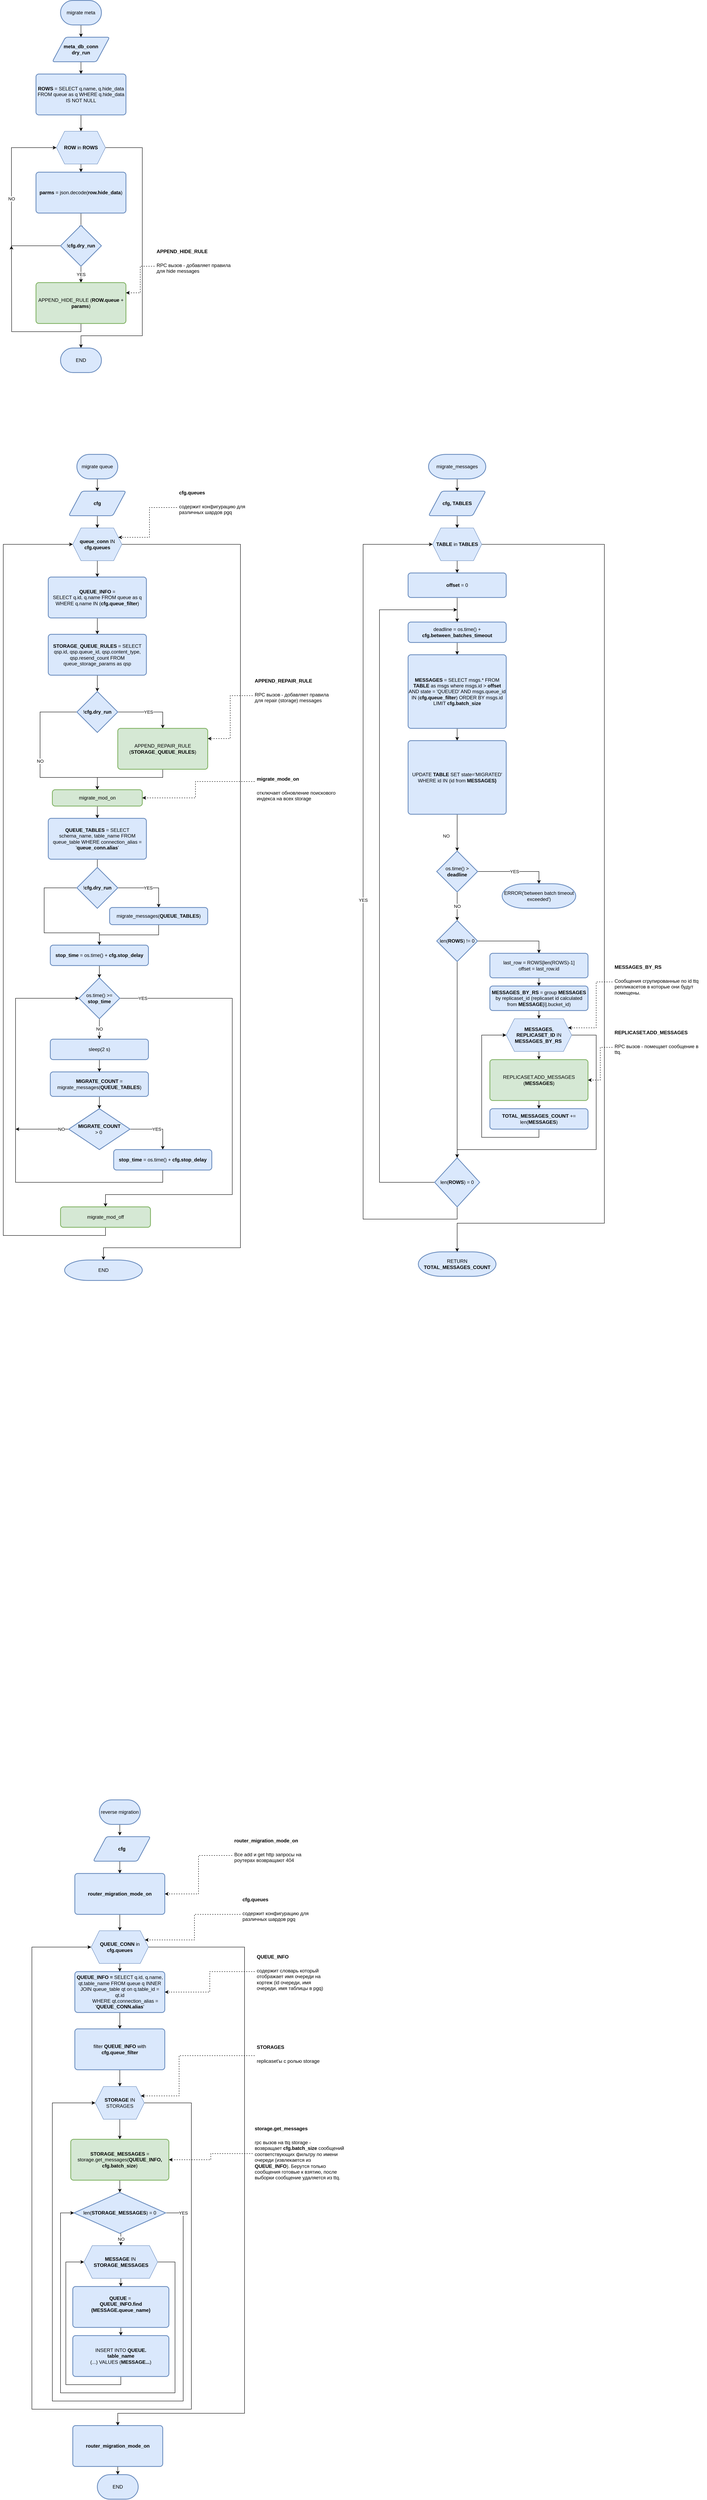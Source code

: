 <mxfile version="20.3.3" type="github">
  <diagram id="oc3zBq0LwjQA2mJLcE0H" name="Страница 1">
    <mxGraphModel dx="4063" dy="2054" grid="1" gridSize="10" guides="1" tooltips="1" connect="1" arrows="1" fold="1" page="1" pageScale="1" pageWidth="827" pageHeight="1169" math="0" shadow="0">
      <root>
        <mxCell id="0" />
        <mxCell id="1" parent="0" />
        <mxCell id="7rgctY2cvkCQfaToGf1Q-23" style="edgeStyle=orthogonalEdgeStyle;rounded=0;orthogonalLoop=1;jettySize=auto;html=1;exitX=0.5;exitY=1;exitDx=0;exitDy=0;exitPerimeter=0;entryX=0.5;entryY=0;entryDx=0;entryDy=0;" edge="1" parent="1" source="7rgctY2cvkCQfaToGf1Q-1" target="7rgctY2cvkCQfaToGf1Q-2">
          <mxGeometry relative="1" as="geometry" />
        </mxCell>
        <mxCell id="7rgctY2cvkCQfaToGf1Q-1" value="migrate meta" style="strokeWidth=2;html=1;shape=mxgraph.flowchart.terminator;whiteSpace=wrap;fillColor=#dae8fc;strokeColor=#6c8ebf;" vertex="1" parent="1">
          <mxGeometry x="260" y="80" width="100" height="60" as="geometry" />
        </mxCell>
        <mxCell id="7rgctY2cvkCQfaToGf1Q-22" style="edgeStyle=orthogonalEdgeStyle;rounded=0;orthogonalLoop=1;jettySize=auto;html=1;exitX=0.5;exitY=1;exitDx=0;exitDy=0;entryX=0.5;entryY=0;entryDx=0;entryDy=0;" edge="1" parent="1" source="7rgctY2cvkCQfaToGf1Q-2" target="7rgctY2cvkCQfaToGf1Q-3">
          <mxGeometry relative="1" as="geometry" />
        </mxCell>
        <mxCell id="7rgctY2cvkCQfaToGf1Q-2" value="&lt;b&gt;meta_db_conn&lt;br&gt;dry_run&lt;/b&gt;" style="shape=parallelogram;html=1;strokeWidth=2;perimeter=parallelogramPerimeter;whiteSpace=wrap;rounded=1;arcSize=12;size=0.23;fillColor=#dae8fc;strokeColor=#6c8ebf;" vertex="1" parent="1">
          <mxGeometry x="240" y="170" width="140" height="60" as="geometry" />
        </mxCell>
        <mxCell id="7rgctY2cvkCQfaToGf1Q-21" style="edgeStyle=orthogonalEdgeStyle;rounded=0;orthogonalLoop=1;jettySize=auto;html=1;exitX=0.5;exitY=1;exitDx=0;exitDy=0;entryX=0.5;entryY=0;entryDx=0;entryDy=0;" edge="1" parent="1" source="7rgctY2cvkCQfaToGf1Q-3" target="7rgctY2cvkCQfaToGf1Q-6">
          <mxGeometry relative="1" as="geometry" />
        </mxCell>
        <mxCell id="7rgctY2cvkCQfaToGf1Q-3" value="&lt;b&gt;ROWS&lt;/b&gt; = SELECT q.name, q.hide_data FROM queue as q WHERE q.hide_data IS NOT NULL" style="rounded=1;whiteSpace=wrap;html=1;absoluteArcSize=1;arcSize=14;strokeWidth=2;fillColor=#dae8fc;strokeColor=#6c8ebf;" vertex="1" parent="1">
          <mxGeometry x="200" y="260" width="220" height="100" as="geometry" />
        </mxCell>
        <mxCell id="7rgctY2cvkCQfaToGf1Q-8" style="edgeStyle=orthogonalEdgeStyle;rounded=0;orthogonalLoop=1;jettySize=auto;html=1;exitX=0.5;exitY=1;exitDx=0;exitDy=0;entryX=0.5;entryY=0;entryDx=0;entryDy=0;" edge="1" parent="1" source="7rgctY2cvkCQfaToGf1Q-6" target="7rgctY2cvkCQfaToGf1Q-7">
          <mxGeometry relative="1" as="geometry" />
        </mxCell>
        <mxCell id="7rgctY2cvkCQfaToGf1Q-20" style="edgeStyle=orthogonalEdgeStyle;rounded=0;orthogonalLoop=1;jettySize=auto;html=1;exitX=1;exitY=0.5;exitDx=0;exitDy=0;" edge="1" parent="1" source="7rgctY2cvkCQfaToGf1Q-6" target="7rgctY2cvkCQfaToGf1Q-19">
          <mxGeometry relative="1" as="geometry">
            <Array as="points">
              <mxPoint x="460" y="440" />
              <mxPoint x="460" y="900" />
              <mxPoint x="310" y="900" />
            </Array>
          </mxGeometry>
        </mxCell>
        <mxCell id="7rgctY2cvkCQfaToGf1Q-6" value="&lt;b&gt;ROW&lt;/b&gt; in &lt;b&gt;ROWS&lt;/b&gt;" style="shape=hexagon;perimeter=hexagonPerimeter2;whiteSpace=wrap;html=1;fixedSize=1;fillColor=#dae8fc;strokeColor=#6c8ebf;" vertex="1" parent="1">
          <mxGeometry x="250" y="400" width="120" height="80" as="geometry" />
        </mxCell>
        <mxCell id="7rgctY2cvkCQfaToGf1Q-11" style="edgeStyle=orthogonalEdgeStyle;rounded=0;orthogonalLoop=1;jettySize=auto;html=1;exitX=0.5;exitY=1;exitDx=0;exitDy=0;entryX=0.5;entryY=0;entryDx=0;entryDy=0;" edge="1" parent="1" source="7rgctY2cvkCQfaToGf1Q-7">
          <mxGeometry relative="1" as="geometry">
            <mxPoint x="310" y="640" as="targetPoint" />
          </mxGeometry>
        </mxCell>
        <mxCell id="7rgctY2cvkCQfaToGf1Q-7" value="&lt;b&gt;parms&lt;/b&gt; = json.decode(&lt;b&gt;row.hide_data&lt;/b&gt;)" style="rounded=1;whiteSpace=wrap;html=1;absoluteArcSize=1;arcSize=14;strokeWidth=2;fillColor=#dae8fc;strokeColor=#6c8ebf;" vertex="1" parent="1">
          <mxGeometry x="200" y="500" width="220" height="100" as="geometry" />
        </mxCell>
        <mxCell id="7rgctY2cvkCQfaToGf1Q-14" value="NO" style="edgeStyle=orthogonalEdgeStyle;rounded=0;orthogonalLoop=1;jettySize=auto;html=1;exitX=0;exitY=0.5;exitDx=0;exitDy=0;exitPerimeter=0;entryX=0;entryY=0.5;entryDx=0;entryDy=0;" edge="1" parent="1" source="7rgctY2cvkCQfaToGf1Q-13" target="7rgctY2cvkCQfaToGf1Q-6">
          <mxGeometry relative="1" as="geometry">
            <Array as="points">
              <mxPoint x="140" y="680" />
              <mxPoint x="140" y="440" />
            </Array>
          </mxGeometry>
        </mxCell>
        <mxCell id="7rgctY2cvkCQfaToGf1Q-17" value="YES" style="edgeStyle=orthogonalEdgeStyle;rounded=0;orthogonalLoop=1;jettySize=auto;html=1;exitX=0.5;exitY=1;exitDx=0;exitDy=0;exitPerimeter=0;entryX=0.5;entryY=0;entryDx=0;entryDy=0;" edge="1" parent="1" source="7rgctY2cvkCQfaToGf1Q-13" target="7rgctY2cvkCQfaToGf1Q-15">
          <mxGeometry relative="1" as="geometry" />
        </mxCell>
        <mxCell id="7rgctY2cvkCQfaToGf1Q-13" value="!&lt;b&gt;cfg.dry_run&lt;/b&gt;" style="strokeWidth=2;html=1;shape=mxgraph.flowchart.decision;whiteSpace=wrap;fillColor=#dae8fc;strokeColor=#6c8ebf;" vertex="1" parent="1">
          <mxGeometry x="260" y="630" width="100" height="100" as="geometry" />
        </mxCell>
        <mxCell id="7rgctY2cvkCQfaToGf1Q-18" style="edgeStyle=orthogonalEdgeStyle;rounded=0;orthogonalLoop=1;jettySize=auto;html=1;exitX=0.5;exitY=1;exitDx=0;exitDy=0;" edge="1" parent="1" source="7rgctY2cvkCQfaToGf1Q-15">
          <mxGeometry relative="1" as="geometry">
            <mxPoint x="140" y="680" as="targetPoint" />
          </mxGeometry>
        </mxCell>
        <mxCell id="7rgctY2cvkCQfaToGf1Q-15" value="APPEND_HIDE_RULE (&lt;b&gt;ROW.queue&lt;/b&gt; + &lt;b&gt;params&lt;/b&gt;)" style="rounded=1;whiteSpace=wrap;html=1;absoluteArcSize=1;arcSize=14;strokeWidth=2;fillColor=#d5e8d4;strokeColor=#82b366;" vertex="1" parent="1">
          <mxGeometry x="200" y="770" width="220" height="100" as="geometry" />
        </mxCell>
        <mxCell id="7rgctY2cvkCQfaToGf1Q-19" value="END" style="strokeWidth=2;html=1;shape=mxgraph.flowchart.terminator;whiteSpace=wrap;fillColor=#dae8fc;strokeColor=#6c8ebf;" vertex="1" parent="1">
          <mxGeometry x="260" y="930" width="100" height="60" as="geometry" />
        </mxCell>
        <mxCell id="7rgctY2cvkCQfaToGf1Q-24" style="edgeStyle=orthogonalEdgeStyle;rounded=0;orthogonalLoop=1;jettySize=auto;html=1;exitX=0.5;exitY=1;exitDx=0;exitDy=0;exitPerimeter=0;entryX=0.5;entryY=0;entryDx=0;entryDy=0;" edge="1" parent="1" source="7rgctY2cvkCQfaToGf1Q-25" target="7rgctY2cvkCQfaToGf1Q-27">
          <mxGeometry relative="1" as="geometry" />
        </mxCell>
        <mxCell id="7rgctY2cvkCQfaToGf1Q-25" value="migrate queue" style="strokeWidth=2;html=1;shape=mxgraph.flowchart.terminator;whiteSpace=wrap;fillColor=#dae8fc;strokeColor=#6c8ebf;" vertex="1" parent="1">
          <mxGeometry x="300" y="1190" width="100" height="60" as="geometry" />
        </mxCell>
        <mxCell id="7rgctY2cvkCQfaToGf1Q-26" style="edgeStyle=orthogonalEdgeStyle;rounded=0;orthogonalLoop=1;jettySize=auto;html=1;exitX=0.5;exitY=1;exitDx=0;exitDy=0;entryX=0.5;entryY=0;entryDx=0;entryDy=0;" edge="1" parent="1" source="7rgctY2cvkCQfaToGf1Q-27">
          <mxGeometry relative="1" as="geometry">
            <mxPoint x="350" y="1370" as="targetPoint" />
          </mxGeometry>
        </mxCell>
        <mxCell id="7rgctY2cvkCQfaToGf1Q-27" value="&lt;b&gt;cfg&lt;/b&gt;" style="shape=parallelogram;html=1;strokeWidth=2;perimeter=parallelogramPerimeter;whiteSpace=wrap;rounded=1;arcSize=12;size=0.23;fillColor=#dae8fc;strokeColor=#6c8ebf;" vertex="1" parent="1">
          <mxGeometry x="280" y="1280" width="140" height="60" as="geometry" />
        </mxCell>
        <mxCell id="7rgctY2cvkCQfaToGf1Q-52" style="edgeStyle=orthogonalEdgeStyle;rounded=0;orthogonalLoop=1;jettySize=auto;html=1;exitX=0.5;exitY=1;exitDx=0;exitDy=0;entryX=0.5;entryY=0;entryDx=0;entryDy=0;" edge="1" parent="1" source="7rgctY2cvkCQfaToGf1Q-41" target="7rgctY2cvkCQfaToGf1Q-43">
          <mxGeometry relative="1" as="geometry" />
        </mxCell>
        <mxCell id="7rgctY2cvkCQfaToGf1Q-136" style="edgeStyle=orthogonalEdgeStyle;rounded=0;orthogonalLoop=1;jettySize=auto;html=1;exitX=1;exitY=0.5;exitDx=0;exitDy=0;entryX=0.5;entryY=0;entryDx=0;entryDy=0;entryPerimeter=0;" edge="1" parent="1" source="7rgctY2cvkCQfaToGf1Q-41" target="7rgctY2cvkCQfaToGf1Q-134">
          <mxGeometry relative="1" as="geometry">
            <Array as="points">
              <mxPoint x="700" y="1410" />
              <mxPoint x="700" y="3130" />
              <mxPoint x="365" y="3130" />
            </Array>
          </mxGeometry>
        </mxCell>
        <mxCell id="7rgctY2cvkCQfaToGf1Q-41" value="&lt;b&gt;queue_conn&lt;/b&gt; IN &lt;b&gt;cfg.queues&lt;/b&gt;" style="shape=hexagon;perimeter=hexagonPerimeter2;whiteSpace=wrap;html=1;fixedSize=1;fillColor=#dae8fc;strokeColor=#6c8ebf;" vertex="1" parent="1">
          <mxGeometry x="290" y="1370" width="120" height="80" as="geometry" />
        </mxCell>
        <mxCell id="7rgctY2cvkCQfaToGf1Q-51" style="edgeStyle=orthogonalEdgeStyle;rounded=0;orthogonalLoop=1;jettySize=auto;html=1;exitX=0.5;exitY=1;exitDx=0;exitDy=0;entryX=0.5;entryY=0;entryDx=0;entryDy=0;" edge="1" parent="1" source="7rgctY2cvkCQfaToGf1Q-43" target="7rgctY2cvkCQfaToGf1Q-44">
          <mxGeometry relative="1" as="geometry" />
        </mxCell>
        <mxCell id="7rgctY2cvkCQfaToGf1Q-43" value="&lt;b&gt;QUEUE_INFO&lt;/b&gt; =&lt;br&gt;SELECT q.id, q.name FROM queue as q WHERE q.name IN (&lt;b&gt;cfg.queue_filter&lt;/b&gt;)" style="rounded=1;whiteSpace=wrap;html=1;absoluteArcSize=1;arcSize=14;strokeWidth=2;fillColor=#dae8fc;strokeColor=#6c8ebf;" vertex="1" parent="1">
          <mxGeometry x="230" y="1490" width="240" height="100" as="geometry" />
        </mxCell>
        <mxCell id="7rgctY2cvkCQfaToGf1Q-50" style="edgeStyle=orthogonalEdgeStyle;rounded=0;orthogonalLoop=1;jettySize=auto;html=1;exitX=0.5;exitY=1;exitDx=0;exitDy=0;entryX=0.5;entryY=0;entryDx=0;entryDy=0;entryPerimeter=0;" edge="1" parent="1" source="7rgctY2cvkCQfaToGf1Q-44" target="7rgctY2cvkCQfaToGf1Q-45">
          <mxGeometry relative="1" as="geometry" />
        </mxCell>
        <mxCell id="7rgctY2cvkCQfaToGf1Q-44" value="&lt;b&gt;STORAGE_QUEUE_RULES&lt;/b&gt; = SELECT qsp.id, qsp.queue_id, qsp.content_type, qsp.resend_count FROM queue_storage_params as qsp" style="rounded=1;whiteSpace=wrap;html=1;absoluteArcSize=1;arcSize=14;strokeWidth=2;fillColor=#dae8fc;strokeColor=#6c8ebf;" vertex="1" parent="1">
          <mxGeometry x="230" y="1630" width="240" height="100" as="geometry" />
        </mxCell>
        <mxCell id="7rgctY2cvkCQfaToGf1Q-49" value="YES" style="edgeStyle=orthogonalEdgeStyle;rounded=0;orthogonalLoop=1;jettySize=auto;html=1;exitX=1;exitY=0.5;exitDx=0;exitDy=0;exitPerimeter=0;" edge="1" parent="1" source="7rgctY2cvkCQfaToGf1Q-45" target="7rgctY2cvkCQfaToGf1Q-48">
          <mxGeometry relative="1" as="geometry" />
        </mxCell>
        <mxCell id="7rgctY2cvkCQfaToGf1Q-59" value="NO" style="edgeStyle=orthogonalEdgeStyle;rounded=0;orthogonalLoop=1;jettySize=auto;html=1;exitX=0;exitY=0.5;exitDx=0;exitDy=0;exitPerimeter=0;entryX=0.5;entryY=0;entryDx=0;entryDy=0;" edge="1" parent="1" source="7rgctY2cvkCQfaToGf1Q-45" target="7rgctY2cvkCQfaToGf1Q-53">
          <mxGeometry relative="1" as="geometry">
            <mxPoint x="350" y="2000" as="targetPoint" />
            <Array as="points">
              <mxPoint x="210" y="1820" />
              <mxPoint x="210" y="1980" />
              <mxPoint x="350" y="1980" />
            </Array>
          </mxGeometry>
        </mxCell>
        <mxCell id="7rgctY2cvkCQfaToGf1Q-45" value="!&lt;b&gt;cfg.dry_run&lt;/b&gt;" style="strokeWidth=2;html=1;shape=mxgraph.flowchart.decision;whiteSpace=wrap;fillColor=#dae8fc;strokeColor=#6c8ebf;" vertex="1" parent="1">
          <mxGeometry x="300" y="1770" width="100" height="100" as="geometry" />
        </mxCell>
        <mxCell id="7rgctY2cvkCQfaToGf1Q-58" style="edgeStyle=orthogonalEdgeStyle;rounded=0;orthogonalLoop=1;jettySize=auto;html=1;exitX=0.5;exitY=1;exitDx=0;exitDy=0;entryX=0.5;entryY=0;entryDx=0;entryDy=0;" edge="1" parent="1" source="7rgctY2cvkCQfaToGf1Q-48" target="7rgctY2cvkCQfaToGf1Q-53">
          <mxGeometry relative="1" as="geometry">
            <Array as="points">
              <mxPoint x="510" y="1980" />
              <mxPoint x="350" y="1980" />
            </Array>
          </mxGeometry>
        </mxCell>
        <mxCell id="7rgctY2cvkCQfaToGf1Q-48" value="APPEND_REPAIR_RULE (&lt;b&gt;STORAGE_QUEUE_RULES&lt;/b&gt;)" style="rounded=1;whiteSpace=wrap;html=1;absoluteArcSize=1;arcSize=14;strokeWidth=2;fillColor=#d5e8d4;strokeColor=#82b366;" vertex="1" parent="1">
          <mxGeometry x="400" y="1860" width="220" height="100" as="geometry" />
        </mxCell>
        <mxCell id="7rgctY2cvkCQfaToGf1Q-57" style="edgeStyle=orthogonalEdgeStyle;rounded=0;orthogonalLoop=1;jettySize=auto;html=1;exitX=0.5;exitY=1;exitDx=0;exitDy=0;" edge="1" parent="1" source="7rgctY2cvkCQfaToGf1Q-53" target="7rgctY2cvkCQfaToGf1Q-56">
          <mxGeometry relative="1" as="geometry" />
        </mxCell>
        <mxCell id="7rgctY2cvkCQfaToGf1Q-53" value="migrate_mod_on" style="rounded=1;whiteSpace=wrap;html=1;absoluteArcSize=1;arcSize=14;strokeWidth=2;fillColor=#d5e8d4;strokeColor=#82b366;" vertex="1" parent="1">
          <mxGeometry x="240" y="2010" width="220" height="40" as="geometry" />
        </mxCell>
        <mxCell id="7rgctY2cvkCQfaToGf1Q-205" style="edgeStyle=orthogonalEdgeStyle;rounded=0;orthogonalLoop=1;jettySize=auto;html=1;exitX=0;exitY=0.25;exitDx=0;exitDy=0;entryX=1;entryY=0.5;entryDx=0;entryDy=0;dashed=1;" edge="1" parent="1" source="7rgctY2cvkCQfaToGf1Q-54" target="7rgctY2cvkCQfaToGf1Q-53">
          <mxGeometry relative="1" as="geometry">
            <Array as="points">
              <mxPoint x="720" y="1990" />
              <mxPoint x="590" y="1990" />
              <mxPoint x="590" y="2030" />
            </Array>
          </mxGeometry>
        </mxCell>
        <mxCell id="7rgctY2cvkCQfaToGf1Q-54" value="&lt;h1&gt;&lt;font style=&quot;font-size: 12px;&quot;&gt;migrate_mode_on&lt;/font&gt;&lt;/h1&gt;&lt;p&gt;отключает обновление поискового индекса на всех storage&lt;/p&gt;" style="text;html=1;strokeColor=none;fillColor=none;spacing=5;spacingTop=-20;whiteSpace=wrap;overflow=hidden;rounded=0;" vertex="1" parent="1">
          <mxGeometry x="735" y="1960" width="220" height="120" as="geometry" />
        </mxCell>
        <mxCell id="7rgctY2cvkCQfaToGf1Q-64" style="edgeStyle=orthogonalEdgeStyle;rounded=0;orthogonalLoop=1;jettySize=auto;html=1;exitX=0.5;exitY=1;exitDx=0;exitDy=0;entryX=0.5;entryY=0;entryDx=0;entryDy=0;" edge="1" parent="1" source="7rgctY2cvkCQfaToGf1Q-56">
          <mxGeometry relative="1" as="geometry">
            <mxPoint x="350" y="2250" as="targetPoint" />
          </mxGeometry>
        </mxCell>
        <mxCell id="7rgctY2cvkCQfaToGf1Q-56" value="&lt;b&gt;QUEUE_TABLES&lt;/b&gt; =&amp;nbsp;SELECT schema_name, table_name FROM queue_table WHERE connection_alias = &#39;&lt;b&gt;queue_conn.alias&lt;/b&gt;&#39;" style="rounded=1;whiteSpace=wrap;html=1;absoluteArcSize=1;arcSize=14;strokeWidth=2;fillColor=#dae8fc;strokeColor=#6c8ebf;" vertex="1" parent="1">
          <mxGeometry x="230" y="2080" width="240" height="100" as="geometry" />
        </mxCell>
        <mxCell id="7rgctY2cvkCQfaToGf1Q-68" style="edgeStyle=orthogonalEdgeStyle;rounded=0;orthogonalLoop=1;jettySize=auto;html=1;exitX=0.5;exitY=1;exitDx=0;exitDy=0;exitPerimeter=0;" edge="1" parent="1" source="7rgctY2cvkCQfaToGf1Q-65">
          <mxGeometry relative="1" as="geometry">
            <mxPoint x="1230" y="1280" as="targetPoint" />
          </mxGeometry>
        </mxCell>
        <mxCell id="7rgctY2cvkCQfaToGf1Q-65" value="migrate_messages" style="strokeWidth=2;html=1;shape=mxgraph.flowchart.terminator;whiteSpace=wrap;fillColor=#dae8fc;strokeColor=#6c8ebf;" vertex="1" parent="1">
          <mxGeometry x="1160" y="1190" width="140" height="60" as="geometry" />
        </mxCell>
        <mxCell id="7rgctY2cvkCQfaToGf1Q-99" style="edgeStyle=orthogonalEdgeStyle;rounded=0;orthogonalLoop=1;jettySize=auto;html=1;exitX=0.5;exitY=1;exitDx=0;exitDy=0;entryX=0.5;entryY=0;entryDx=0;entryDy=0;" edge="1" parent="1" source="7rgctY2cvkCQfaToGf1Q-67" target="7rgctY2cvkCQfaToGf1Q-71">
          <mxGeometry relative="1" as="geometry" />
        </mxCell>
        <mxCell id="7rgctY2cvkCQfaToGf1Q-102" style="edgeStyle=orthogonalEdgeStyle;rounded=0;orthogonalLoop=1;jettySize=auto;html=1;exitX=1;exitY=0.5;exitDx=0;exitDy=0;entryX=0.5;entryY=0;entryDx=0;entryDy=0;entryPerimeter=0;" edge="1" parent="1" source="7rgctY2cvkCQfaToGf1Q-67" target="7rgctY2cvkCQfaToGf1Q-101">
          <mxGeometry relative="1" as="geometry">
            <Array as="points">
              <mxPoint x="1590" y="1410" />
              <mxPoint x="1590" y="3070" />
              <mxPoint x="1230" y="3070" />
              <mxPoint x="1230" y="3120" />
            </Array>
          </mxGeometry>
        </mxCell>
        <mxCell id="7rgctY2cvkCQfaToGf1Q-67" value="&lt;b&gt;TABLE&lt;/b&gt; in &lt;b&gt;TABLES&lt;/b&gt;" style="shape=hexagon;perimeter=hexagonPerimeter2;whiteSpace=wrap;html=1;fixedSize=1;fillColor=#dae8fc;strokeColor=#6c8ebf;" vertex="1" parent="1">
          <mxGeometry x="1170" y="1370" width="120" height="80" as="geometry" />
        </mxCell>
        <mxCell id="7rgctY2cvkCQfaToGf1Q-96" style="edgeStyle=orthogonalEdgeStyle;rounded=0;orthogonalLoop=1;jettySize=auto;html=1;exitX=0;exitY=0.5;exitDx=0;exitDy=0;exitPerimeter=0;" edge="1" parent="1" source="7rgctY2cvkCQfaToGf1Q-70">
          <mxGeometry relative="1" as="geometry">
            <mxPoint x="1230" y="1570" as="targetPoint" />
            <Array as="points">
              <mxPoint x="1040" y="2970" />
              <mxPoint x="1040" y="1570" />
            </Array>
          </mxGeometry>
        </mxCell>
        <mxCell id="7rgctY2cvkCQfaToGf1Q-98" value="NO" style="edgeLabel;html=1;align=center;verticalAlign=middle;resizable=0;points=[];" vertex="1" connectable="0" parent="7rgctY2cvkCQfaToGf1Q-96">
          <mxGeometry x="0.968" y="-1" relative="1" as="geometry">
            <mxPoint y="552" as="offset" />
          </mxGeometry>
        </mxCell>
        <mxCell id="7rgctY2cvkCQfaToGf1Q-100" value="YES" style="edgeStyle=orthogonalEdgeStyle;rounded=0;orthogonalLoop=1;jettySize=auto;html=1;exitX=0.5;exitY=1;exitDx=0;exitDy=0;exitPerimeter=0;entryX=0;entryY=0.5;entryDx=0;entryDy=0;" edge="1" parent="1" source="7rgctY2cvkCQfaToGf1Q-70" target="7rgctY2cvkCQfaToGf1Q-67">
          <mxGeometry relative="1" as="geometry">
            <mxPoint x="1010" y="1440" as="targetPoint" />
            <Array as="points">
              <mxPoint x="1230" y="3060" />
              <mxPoint x="1000" y="3060" />
              <mxPoint x="1000" y="1410" />
            </Array>
          </mxGeometry>
        </mxCell>
        <mxCell id="7rgctY2cvkCQfaToGf1Q-70" value="len(&lt;b&gt;ROWS&lt;/b&gt;) = 0" style="strokeWidth=2;html=1;shape=mxgraph.flowchart.decision;whiteSpace=wrap;fillColor=#dae8fc;strokeColor=#6c8ebf;" vertex="1" parent="1">
          <mxGeometry x="1175" y="2910" width="110" height="120" as="geometry" />
        </mxCell>
        <mxCell id="7rgctY2cvkCQfaToGf1Q-95" style="edgeStyle=orthogonalEdgeStyle;rounded=0;orthogonalLoop=1;jettySize=auto;html=1;exitX=0.5;exitY=1;exitDx=0;exitDy=0;entryX=0.5;entryY=0;entryDx=0;entryDy=0;" edge="1" parent="1" source="7rgctY2cvkCQfaToGf1Q-71" target="7rgctY2cvkCQfaToGf1Q-74">
          <mxGeometry relative="1" as="geometry" />
        </mxCell>
        <mxCell id="7rgctY2cvkCQfaToGf1Q-71" value="&lt;b&gt;offset&lt;/b&gt; = 0" style="rounded=1;whiteSpace=wrap;html=1;absoluteArcSize=1;arcSize=14;strokeWidth=2;fillColor=#dae8fc;strokeColor=#6c8ebf;" vertex="1" parent="1">
          <mxGeometry x="1110" y="1480" width="240" height="60" as="geometry" />
        </mxCell>
        <mxCell id="7rgctY2cvkCQfaToGf1Q-93" style="edgeStyle=orthogonalEdgeStyle;rounded=0;orthogonalLoop=1;jettySize=auto;html=1;exitX=0.5;exitY=1;exitDx=0;exitDy=0;entryX=0.5;entryY=0;entryDx=0;entryDy=0;" edge="1" parent="1" source="7rgctY2cvkCQfaToGf1Q-72" target="7rgctY2cvkCQfaToGf1Q-73">
          <mxGeometry relative="1" as="geometry" />
        </mxCell>
        <mxCell id="7rgctY2cvkCQfaToGf1Q-72" value="&lt;b&gt;MESSAGES&lt;/b&gt; = SELECT msgs.* FROM &lt;b&gt;TABLE&lt;/b&gt; as msgs where msgs.id &amp;gt; &lt;b&gt;offset&lt;/b&gt; AND state = &#39;QUEUED&#39; AND msgs.queue_id IN (&lt;b&gt;cfg.queue_filter&lt;/b&gt;) ORDER BY msgs.id LIMIT &lt;b&gt;cfg.batch_size&lt;/b&gt;" style="rounded=1;whiteSpace=wrap;html=1;absoluteArcSize=1;arcSize=14;strokeWidth=2;fillColor=#dae8fc;strokeColor=#6c8ebf;" vertex="1" parent="1">
          <mxGeometry x="1110" y="1680" width="240" height="180" as="geometry" />
        </mxCell>
        <mxCell id="7rgctY2cvkCQfaToGf1Q-92" style="edgeStyle=orthogonalEdgeStyle;rounded=0;orthogonalLoop=1;jettySize=auto;html=1;exitX=0.5;exitY=1;exitDx=0;exitDy=0;entryX=0.5;entryY=0;entryDx=0;entryDy=0;entryPerimeter=0;" edge="1" parent="1" source="7rgctY2cvkCQfaToGf1Q-73" target="7rgctY2cvkCQfaToGf1Q-75">
          <mxGeometry relative="1" as="geometry" />
        </mxCell>
        <mxCell id="7rgctY2cvkCQfaToGf1Q-73" value="UPDATE &lt;b&gt;TABLE&lt;/b&gt; SET state=&#39;MIGRATED&#39; WHERE id IN (id from&amp;nbsp;&lt;b&gt;MESSAGES)&lt;/b&gt;" style="rounded=1;whiteSpace=wrap;html=1;absoluteArcSize=1;arcSize=14;strokeWidth=2;fillColor=#dae8fc;strokeColor=#6c8ebf;" vertex="1" parent="1">
          <mxGeometry x="1110" y="1890" width="240" height="180" as="geometry" />
        </mxCell>
        <mxCell id="7rgctY2cvkCQfaToGf1Q-94" style="edgeStyle=orthogonalEdgeStyle;rounded=0;orthogonalLoop=1;jettySize=auto;html=1;exitX=0.5;exitY=1;exitDx=0;exitDy=0;entryX=0.5;entryY=0;entryDx=0;entryDy=0;" edge="1" parent="1" source="7rgctY2cvkCQfaToGf1Q-74" target="7rgctY2cvkCQfaToGf1Q-72">
          <mxGeometry relative="1" as="geometry" />
        </mxCell>
        <mxCell id="7rgctY2cvkCQfaToGf1Q-74" value="deadline = os.time() + &lt;b&gt;cfg.between_batches_timeout&lt;/b&gt;" style="rounded=1;whiteSpace=wrap;html=1;absoluteArcSize=1;arcSize=14;strokeWidth=2;fillColor=#dae8fc;strokeColor=#6c8ebf;" vertex="1" parent="1">
          <mxGeometry x="1110" y="1600" width="240" height="50" as="geometry" />
        </mxCell>
        <mxCell id="7rgctY2cvkCQfaToGf1Q-77" value="YES" style="edgeStyle=orthogonalEdgeStyle;rounded=0;orthogonalLoop=1;jettySize=auto;html=1;exitX=1;exitY=0.5;exitDx=0;exitDy=0;exitPerimeter=0;entryX=0.5;entryY=0;entryDx=0;entryDy=0;entryPerimeter=0;" edge="1" parent="1" source="7rgctY2cvkCQfaToGf1Q-75" target="7rgctY2cvkCQfaToGf1Q-76">
          <mxGeometry relative="1" as="geometry" />
        </mxCell>
        <mxCell id="7rgctY2cvkCQfaToGf1Q-78" value="NO" style="edgeStyle=orthogonalEdgeStyle;rounded=0;orthogonalLoop=1;jettySize=auto;html=1;exitX=0.5;exitY=1;exitDx=0;exitDy=0;exitPerimeter=0;entryX=0.5;entryY=0;entryDx=0;entryDy=0;entryPerimeter=0;" edge="1" parent="1" source="7rgctY2cvkCQfaToGf1Q-75" target="7rgctY2cvkCQfaToGf1Q-79">
          <mxGeometry relative="1" as="geometry">
            <mxPoint x="1230" y="2260" as="targetPoint" />
          </mxGeometry>
        </mxCell>
        <mxCell id="7rgctY2cvkCQfaToGf1Q-75" value="os.time() &amp;gt; &lt;b&gt;deadline&lt;/b&gt;" style="strokeWidth=2;html=1;shape=mxgraph.flowchart.decision;whiteSpace=wrap;fillColor=#dae8fc;strokeColor=#6c8ebf;" vertex="1" parent="1">
          <mxGeometry x="1180" y="2160" width="100" height="100" as="geometry" />
        </mxCell>
        <mxCell id="7rgctY2cvkCQfaToGf1Q-76" value="ERROR(&#39;between batch timeout exceeded&#39;)" style="strokeWidth=2;html=1;shape=mxgraph.flowchart.terminator;whiteSpace=wrap;fillColor=#dae8fc;strokeColor=#6c8ebf;" vertex="1" parent="1">
          <mxGeometry x="1340" y="2240" width="180" height="60" as="geometry" />
        </mxCell>
        <mxCell id="7rgctY2cvkCQfaToGf1Q-90" style="edgeStyle=orthogonalEdgeStyle;rounded=0;orthogonalLoop=1;jettySize=auto;html=1;exitX=1;exitY=0.5;exitDx=0;exitDy=0;exitPerimeter=0;" edge="1" parent="1" source="7rgctY2cvkCQfaToGf1Q-79" target="7rgctY2cvkCQfaToGf1Q-80">
          <mxGeometry relative="1" as="geometry">
            <Array as="points">
              <mxPoint x="1430" y="2380" />
            </Array>
          </mxGeometry>
        </mxCell>
        <mxCell id="7rgctY2cvkCQfaToGf1Q-91" style="edgeStyle=orthogonalEdgeStyle;rounded=0;orthogonalLoop=1;jettySize=auto;html=1;exitX=0.5;exitY=1;exitDx=0;exitDy=0;exitPerimeter=0;entryX=0.5;entryY=0;entryDx=0;entryDy=0;entryPerimeter=0;" edge="1" parent="1" source="7rgctY2cvkCQfaToGf1Q-79" target="7rgctY2cvkCQfaToGf1Q-70">
          <mxGeometry relative="1" as="geometry">
            <mxPoint x="1220" y="2900" as="targetPoint" />
            <Array as="points">
              <mxPoint x="1230" y="2910" />
              <mxPoint x="1230" y="2910" />
            </Array>
          </mxGeometry>
        </mxCell>
        <mxCell id="7rgctY2cvkCQfaToGf1Q-79" value="len(&lt;b&gt;ROWS&lt;/b&gt;) != 0" style="strokeWidth=2;html=1;shape=mxgraph.flowchart.decision;whiteSpace=wrap;fillColor=#dae8fc;strokeColor=#6c8ebf;" vertex="1" parent="1">
          <mxGeometry x="1180" y="2330" width="100" height="100" as="geometry" />
        </mxCell>
        <mxCell id="7rgctY2cvkCQfaToGf1Q-82" style="edgeStyle=orthogonalEdgeStyle;rounded=0;orthogonalLoop=1;jettySize=auto;html=1;exitX=0.5;exitY=1;exitDx=0;exitDy=0;entryX=0.5;entryY=0;entryDx=0;entryDy=0;" edge="1" parent="1" source="7rgctY2cvkCQfaToGf1Q-80" target="7rgctY2cvkCQfaToGf1Q-81">
          <mxGeometry relative="1" as="geometry" />
        </mxCell>
        <mxCell id="7rgctY2cvkCQfaToGf1Q-80" value="last_row = ROWS[len(ROWS)-1]&lt;br&gt;offset = last_row.id" style="rounded=1;whiteSpace=wrap;html=1;absoluteArcSize=1;arcSize=14;strokeWidth=2;fillColor=#dae8fc;strokeColor=#6c8ebf;" vertex="1" parent="1">
          <mxGeometry x="1310" y="2410" width="240" height="60" as="geometry" />
        </mxCell>
        <mxCell id="7rgctY2cvkCQfaToGf1Q-89" style="edgeStyle=orthogonalEdgeStyle;rounded=0;orthogonalLoop=1;jettySize=auto;html=1;exitX=0.5;exitY=1;exitDx=0;exitDy=0;entryX=0.5;entryY=0;entryDx=0;entryDy=0;" edge="1" parent="1" source="7rgctY2cvkCQfaToGf1Q-81" target="7rgctY2cvkCQfaToGf1Q-83">
          <mxGeometry relative="1" as="geometry" />
        </mxCell>
        <mxCell id="7rgctY2cvkCQfaToGf1Q-81" value="&lt;b&gt;MESSAGES_BY_RS &lt;/b&gt;= group &lt;b&gt;MESSAGES&lt;/b&gt; by replicaset_id (replicaset id calculated from &lt;b&gt;MESSAGE&lt;/b&gt;[i].bucket_id)" style="rounded=1;whiteSpace=wrap;html=1;absoluteArcSize=1;arcSize=14;strokeWidth=2;fillColor=#dae8fc;strokeColor=#6c8ebf;" vertex="1" parent="1">
          <mxGeometry x="1310" y="2490" width="240" height="60" as="geometry" />
        </mxCell>
        <mxCell id="7rgctY2cvkCQfaToGf1Q-85" style="edgeStyle=orthogonalEdgeStyle;rounded=0;orthogonalLoop=1;jettySize=auto;html=1;exitX=0.5;exitY=1;exitDx=0;exitDy=0;entryX=0.5;entryY=0;entryDx=0;entryDy=0;" edge="1" parent="1" source="7rgctY2cvkCQfaToGf1Q-83" target="7rgctY2cvkCQfaToGf1Q-84">
          <mxGeometry relative="1" as="geometry" />
        </mxCell>
        <mxCell id="7rgctY2cvkCQfaToGf1Q-88" style="edgeStyle=orthogonalEdgeStyle;rounded=0;orthogonalLoop=1;jettySize=auto;html=1;exitX=1;exitY=0.5;exitDx=0;exitDy=0;entryX=0.5;entryY=0;entryDx=0;entryDy=0;entryPerimeter=0;" edge="1" parent="1" source="7rgctY2cvkCQfaToGf1Q-83" target="7rgctY2cvkCQfaToGf1Q-70">
          <mxGeometry relative="1" as="geometry">
            <Array as="points">
              <mxPoint x="1570" y="2610" />
              <mxPoint x="1570" y="2890" />
              <mxPoint x="1230" y="2890" />
            </Array>
          </mxGeometry>
        </mxCell>
        <mxCell id="7rgctY2cvkCQfaToGf1Q-83" value="&lt;b&gt;MESSAGES&lt;/b&gt;, &lt;b&gt;REPLICASET_ID&lt;/b&gt; IN &lt;b&gt;MESSAGES_BY_RS&lt;/b&gt;&amp;nbsp;" style="shape=hexagon;perimeter=hexagonPerimeter2;whiteSpace=wrap;html=1;fixedSize=1;fillColor=#dae8fc;strokeColor=#6c8ebf;" vertex="1" parent="1">
          <mxGeometry x="1350" y="2570" width="160" height="80" as="geometry" />
        </mxCell>
        <mxCell id="7rgctY2cvkCQfaToGf1Q-117" style="edgeStyle=orthogonalEdgeStyle;rounded=0;orthogonalLoop=1;jettySize=auto;html=1;exitX=0.5;exitY=1;exitDx=0;exitDy=0;entryX=0.5;entryY=0;entryDx=0;entryDy=0;" edge="1" parent="1" source="7rgctY2cvkCQfaToGf1Q-84" target="7rgctY2cvkCQfaToGf1Q-116">
          <mxGeometry relative="1" as="geometry" />
        </mxCell>
        <mxCell id="7rgctY2cvkCQfaToGf1Q-84" value="REPLICASET.ADD_MESSAGES&lt;br&gt;(&lt;b&gt;MESSAGES&lt;/b&gt;)" style="rounded=1;whiteSpace=wrap;html=1;absoluteArcSize=1;arcSize=14;strokeWidth=2;fillColor=#d5e8d4;strokeColor=#82b366;" vertex="1" parent="1">
          <mxGeometry x="1310" y="2670" width="240" height="100" as="geometry" />
        </mxCell>
        <mxCell id="7rgctY2cvkCQfaToGf1Q-87" style="edgeStyle=orthogonalEdgeStyle;rounded=0;orthogonalLoop=1;jettySize=auto;html=1;exitX=0.5;exitY=1;exitDx=0;exitDy=0;" edge="1" parent="1" source="7rgctY2cvkCQfaToGf1Q-84" target="7rgctY2cvkCQfaToGf1Q-84">
          <mxGeometry relative="1" as="geometry">
            <mxPoint x="1290" y="2730" as="targetPoint" />
          </mxGeometry>
        </mxCell>
        <mxCell id="7rgctY2cvkCQfaToGf1Q-101" value="RETURN &lt;b&gt;TOTAL_MESSAGES_COUNT&lt;/b&gt;" style="strokeWidth=2;html=1;shape=mxgraph.flowchart.terminator;whiteSpace=wrap;fillColor=#dae8fc;strokeColor=#6c8ebf;" vertex="1" parent="1">
          <mxGeometry x="1135" y="3140" width="190" height="60" as="geometry" />
        </mxCell>
        <mxCell id="7rgctY2cvkCQfaToGf1Q-104" style="edgeStyle=orthogonalEdgeStyle;rounded=0;orthogonalLoop=1;jettySize=auto;html=1;exitX=0.5;exitY=1;exitDx=0;exitDy=0;entryX=0.5;entryY=0;entryDx=0;entryDy=0;" edge="1" parent="1" source="7rgctY2cvkCQfaToGf1Q-103" target="7rgctY2cvkCQfaToGf1Q-67">
          <mxGeometry relative="1" as="geometry" />
        </mxCell>
        <mxCell id="7rgctY2cvkCQfaToGf1Q-103" value="&lt;b&gt;cfg, TABLES&lt;/b&gt;" style="shape=parallelogram;html=1;strokeWidth=2;perimeter=parallelogramPerimeter;whiteSpace=wrap;rounded=1;arcSize=12;size=0.23;fillColor=#dae8fc;strokeColor=#6c8ebf;" vertex="1" parent="1">
          <mxGeometry x="1160" y="1280" width="140" height="60" as="geometry" />
        </mxCell>
        <mxCell id="7rgctY2cvkCQfaToGf1Q-107" value="YES" style="edgeStyle=orthogonalEdgeStyle;rounded=0;orthogonalLoop=1;jettySize=auto;html=1;exitX=1;exitY=0.5;exitDx=0;exitDy=0;exitPerimeter=0;entryX=0.5;entryY=0;entryDx=0;entryDy=0;" edge="1" parent="1" source="7rgctY2cvkCQfaToGf1Q-108" target="7rgctY2cvkCQfaToGf1Q-110">
          <mxGeometry relative="1" as="geometry">
            <mxPoint x="510" y="2320" as="targetPoint" />
          </mxGeometry>
        </mxCell>
        <mxCell id="7rgctY2cvkCQfaToGf1Q-200" style="edgeStyle=orthogonalEdgeStyle;rounded=0;orthogonalLoop=1;jettySize=auto;html=1;exitX=0;exitY=0.5;exitDx=0;exitDy=0;exitPerimeter=0;entryX=0.5;entryY=0;entryDx=0;entryDy=0;" edge="1" parent="1" source="7rgctY2cvkCQfaToGf1Q-108" target="7rgctY2cvkCQfaToGf1Q-112">
          <mxGeometry relative="1" as="geometry">
            <Array as="points">
              <mxPoint x="220" y="2250" />
              <mxPoint x="220" y="2360" />
              <mxPoint x="355" y="2360" />
            </Array>
          </mxGeometry>
        </mxCell>
        <mxCell id="7rgctY2cvkCQfaToGf1Q-108" value="!&lt;b&gt;cfg.dry_run&lt;/b&gt;" style="strokeWidth=2;html=1;shape=mxgraph.flowchart.decision;whiteSpace=wrap;fillColor=#dae8fc;strokeColor=#6c8ebf;" vertex="1" parent="1">
          <mxGeometry x="300" y="2200" width="100" height="100" as="geometry" />
        </mxCell>
        <mxCell id="7rgctY2cvkCQfaToGf1Q-198" value="" style="edgeStyle=orthogonalEdgeStyle;rounded=0;orthogonalLoop=1;jettySize=auto;html=1;" edge="1" parent="1" source="7rgctY2cvkCQfaToGf1Q-110" target="7rgctY2cvkCQfaToGf1Q-112">
          <mxGeometry relative="1" as="geometry" />
        </mxCell>
        <mxCell id="7rgctY2cvkCQfaToGf1Q-110" value="migrate_messages(&lt;b&gt;QUEUE_TABLES&lt;/b&gt;)" style="rounded=1;whiteSpace=wrap;html=1;absoluteArcSize=1;arcSize=14;strokeWidth=2;fillColor=#dae8fc;strokeColor=#6c8ebf;" vertex="1" parent="1">
          <mxGeometry x="380" y="2298" width="240" height="42" as="geometry" />
        </mxCell>
        <mxCell id="7rgctY2cvkCQfaToGf1Q-133" value="YES" style="edgeStyle=orthogonalEdgeStyle;rounded=0;orthogonalLoop=1;jettySize=auto;html=1;exitX=1;exitY=0.5;exitDx=0;exitDy=0;exitPerimeter=0;entryX=0.5;entryY=0;entryDx=0;entryDy=0;" edge="1" parent="1" source="7rgctY2cvkCQfaToGf1Q-114" target="7rgctY2cvkCQfaToGf1Q-132">
          <mxGeometry x="-0.899" relative="1" as="geometry">
            <Array as="points">
              <mxPoint x="680" y="2520" />
              <mxPoint x="680" y="3000" />
              <mxPoint x="370" y="3000" />
            </Array>
            <mxPoint as="offset" />
          </mxGeometry>
        </mxCell>
        <mxCell id="7rgctY2cvkCQfaToGf1Q-202" value="NO" style="edgeStyle=orthogonalEdgeStyle;rounded=0;orthogonalLoop=1;jettySize=auto;html=1;exitX=0.5;exitY=1;exitDx=0;exitDy=0;exitPerimeter=0;entryX=0.5;entryY=0;entryDx=0;entryDy=0;" edge="1" parent="1" source="7rgctY2cvkCQfaToGf1Q-114" target="7rgctY2cvkCQfaToGf1Q-128">
          <mxGeometry relative="1" as="geometry" />
        </mxCell>
        <mxCell id="7rgctY2cvkCQfaToGf1Q-114" value="os.time() &amp;gt;= &lt;b&gt;stop_time&lt;/b&gt;" style="strokeWidth=2;html=1;shape=mxgraph.flowchart.decision;whiteSpace=wrap;fillColor=#dae8fc;strokeColor=#6c8ebf;" vertex="1" parent="1">
          <mxGeometry x="305" y="2470" width="100" height="100" as="geometry" />
        </mxCell>
        <mxCell id="7rgctY2cvkCQfaToGf1Q-118" style="edgeStyle=orthogonalEdgeStyle;rounded=0;orthogonalLoop=1;jettySize=auto;html=1;exitX=0.5;exitY=1;exitDx=0;exitDy=0;" edge="1" parent="1" source="7rgctY2cvkCQfaToGf1Q-116">
          <mxGeometry relative="1" as="geometry">
            <mxPoint x="1350" y="2610" as="targetPoint" />
            <Array as="points">
              <mxPoint x="1430" y="2860" />
              <mxPoint x="1290" y="2860" />
              <mxPoint x="1290" y="2610" />
            </Array>
          </mxGeometry>
        </mxCell>
        <mxCell id="7rgctY2cvkCQfaToGf1Q-116" value="&lt;b&gt;TOTAL_MESSAGES_COUNT &lt;/b&gt;+= len(&lt;b&gt;MESSAGES&lt;/b&gt;)" style="rounded=1;whiteSpace=wrap;html=1;absoluteArcSize=1;arcSize=14;strokeWidth=2;fillColor=#dae8fc;strokeColor=#6c8ebf;" vertex="1" parent="1">
          <mxGeometry x="1310" y="2790" width="240" height="50" as="geometry" />
        </mxCell>
        <mxCell id="7rgctY2cvkCQfaToGf1Q-204" style="edgeStyle=orthogonalEdgeStyle;rounded=0;orthogonalLoop=1;jettySize=auto;html=1;exitX=0.5;exitY=1;exitDx=0;exitDy=0;entryX=0.5;entryY=0;entryDx=0;entryDy=0;entryPerimeter=0;" edge="1" parent="1" source="7rgctY2cvkCQfaToGf1Q-119" target="7rgctY2cvkCQfaToGf1Q-120">
          <mxGeometry relative="1" as="geometry" />
        </mxCell>
        <mxCell id="7rgctY2cvkCQfaToGf1Q-119" value="&lt;b&gt;MIGRATE_COUNT&lt;/b&gt; = migrate_messages(&lt;b&gt;QUEUE_TABLES&lt;/b&gt;)" style="rounded=1;whiteSpace=wrap;html=1;absoluteArcSize=1;arcSize=14;strokeWidth=2;fillColor=#dae8fc;strokeColor=#6c8ebf;" vertex="1" parent="1">
          <mxGeometry x="235" y="2700" width="240" height="60" as="geometry" />
        </mxCell>
        <mxCell id="7rgctY2cvkCQfaToGf1Q-122" value="YES" style="edgeStyle=orthogonalEdgeStyle;rounded=0;orthogonalLoop=1;jettySize=auto;html=1;exitX=1;exitY=0.5;exitDx=0;exitDy=0;exitPerimeter=0;entryX=0.5;entryY=0;entryDx=0;entryDy=0;" edge="1" parent="1" source="7rgctY2cvkCQfaToGf1Q-120" target="7rgctY2cvkCQfaToGf1Q-121">
          <mxGeometry relative="1" as="geometry" />
        </mxCell>
        <mxCell id="7rgctY2cvkCQfaToGf1Q-131" value="NO" style="edgeStyle=orthogonalEdgeStyle;rounded=0;orthogonalLoop=1;jettySize=auto;html=1;exitX=0;exitY=0.5;exitDx=0;exitDy=0;exitPerimeter=0;" edge="1" parent="1" source="7rgctY2cvkCQfaToGf1Q-120">
          <mxGeometry x="-0.715" relative="1" as="geometry">
            <mxPoint x="150" y="2840" as="targetPoint" />
            <mxPoint as="offset" />
          </mxGeometry>
        </mxCell>
        <mxCell id="7rgctY2cvkCQfaToGf1Q-120" value="&lt;b&gt;MIGRATE_COUNT&lt;/b&gt;&lt;br&gt;&amp;gt; 0&lt;b&gt;&amp;nbsp;&lt;/b&gt;" style="strokeWidth=2;html=1;shape=mxgraph.flowchart.decision;whiteSpace=wrap;fillColor=#dae8fc;strokeColor=#6c8ebf;" vertex="1" parent="1">
          <mxGeometry x="280" y="2790" width="150" height="100" as="geometry" />
        </mxCell>
        <mxCell id="7rgctY2cvkCQfaToGf1Q-126" style="edgeStyle=orthogonalEdgeStyle;rounded=0;orthogonalLoop=1;jettySize=auto;html=1;exitX=0.5;exitY=1;exitDx=0;exitDy=0;entryX=0;entryY=0.5;entryDx=0;entryDy=0;entryPerimeter=0;" edge="1" parent="1" source="7rgctY2cvkCQfaToGf1Q-121" target="7rgctY2cvkCQfaToGf1Q-114">
          <mxGeometry relative="1" as="geometry">
            <mxPoint x="370" y="2640" as="targetPoint" />
            <Array as="points">
              <mxPoint x="510" y="2970" />
              <mxPoint x="150" y="2970" />
              <mxPoint x="150" y="2520" />
            </Array>
          </mxGeometry>
        </mxCell>
        <mxCell id="7rgctY2cvkCQfaToGf1Q-121" value="&lt;b&gt;stop_time&lt;/b&gt; = os.time() + &lt;b&gt;cfg.stop_delay&lt;/b&gt;" style="rounded=1;whiteSpace=wrap;html=1;absoluteArcSize=1;arcSize=14;strokeWidth=2;fillColor=#dae8fc;strokeColor=#6c8ebf;" vertex="1" parent="1">
          <mxGeometry x="390" y="2890" width="240" height="50" as="geometry" />
        </mxCell>
        <mxCell id="7rgctY2cvkCQfaToGf1Q-203" style="edgeStyle=orthogonalEdgeStyle;rounded=0;orthogonalLoop=1;jettySize=auto;html=1;exitX=0.5;exitY=1;exitDx=0;exitDy=0;entryX=0.5;entryY=0;entryDx=0;entryDy=0;" edge="1" parent="1" source="7rgctY2cvkCQfaToGf1Q-128" target="7rgctY2cvkCQfaToGf1Q-119">
          <mxGeometry relative="1" as="geometry" />
        </mxCell>
        <mxCell id="7rgctY2cvkCQfaToGf1Q-128" value="sleep(2 s)" style="rounded=1;whiteSpace=wrap;html=1;absoluteArcSize=1;arcSize=14;strokeWidth=2;fillColor=#dae8fc;strokeColor=#6c8ebf;" vertex="1" parent="1">
          <mxGeometry x="235" y="2620" width="240" height="50" as="geometry" />
        </mxCell>
        <mxCell id="7rgctY2cvkCQfaToGf1Q-135" style="edgeStyle=orthogonalEdgeStyle;rounded=0;orthogonalLoop=1;jettySize=auto;html=1;exitX=0.5;exitY=1;exitDx=0;exitDy=0;entryX=0;entryY=0.5;entryDx=0;entryDy=0;" edge="1" parent="1" source="7rgctY2cvkCQfaToGf1Q-132" target="7rgctY2cvkCQfaToGf1Q-41">
          <mxGeometry relative="1" as="geometry">
            <mxPoint x="100" y="2120" as="targetPoint" />
            <Array as="points">
              <mxPoint x="370" y="3100" />
              <mxPoint x="120" y="3100" />
              <mxPoint x="120" y="1410" />
            </Array>
          </mxGeometry>
        </mxCell>
        <mxCell id="7rgctY2cvkCQfaToGf1Q-132" value="migrate_mod_off" style="rounded=1;whiteSpace=wrap;html=1;absoluteArcSize=1;arcSize=14;strokeWidth=2;fillColor=#d5e8d4;strokeColor=#82b366;" vertex="1" parent="1">
          <mxGeometry x="260" y="3030" width="220" height="50" as="geometry" />
        </mxCell>
        <mxCell id="7rgctY2cvkCQfaToGf1Q-134" value="END" style="strokeWidth=2;html=1;shape=mxgraph.flowchart.terminator;whiteSpace=wrap;fillColor=#dae8fc;strokeColor=#6c8ebf;" vertex="1" parent="1">
          <mxGeometry x="270" y="3160" width="190" height="50" as="geometry" />
        </mxCell>
        <mxCell id="7rgctY2cvkCQfaToGf1Q-176" style="edgeStyle=orthogonalEdgeStyle;rounded=0;orthogonalLoop=1;jettySize=auto;html=1;exitX=0.5;exitY=1;exitDx=0;exitDy=0;exitPerimeter=0;entryX=0.464;entryY=-0.047;entryDx=0;entryDy=0;entryPerimeter=0;" edge="1" parent="1" source="7rgctY2cvkCQfaToGf1Q-138" target="7rgctY2cvkCQfaToGf1Q-140">
          <mxGeometry relative="1" as="geometry" />
        </mxCell>
        <mxCell id="7rgctY2cvkCQfaToGf1Q-138" value="reverse migration" style="strokeWidth=2;html=1;shape=mxgraph.flowchart.terminator;whiteSpace=wrap;fillColor=#dae8fc;strokeColor=#6c8ebf;" vertex="1" parent="1">
          <mxGeometry x="355" y="4480" width="100" height="60" as="geometry" />
        </mxCell>
        <mxCell id="7rgctY2cvkCQfaToGf1Q-139" style="edgeStyle=orthogonalEdgeStyle;rounded=0;orthogonalLoop=1;jettySize=auto;html=1;exitX=0.5;exitY=1;exitDx=0;exitDy=0;entryX=0.5;entryY=0;entryDx=0;entryDy=0;" edge="1" parent="1" source="7rgctY2cvkCQfaToGf1Q-140" target="7rgctY2cvkCQfaToGf1Q-142">
          <mxGeometry relative="1" as="geometry" />
        </mxCell>
        <mxCell id="7rgctY2cvkCQfaToGf1Q-140" value="&lt;b&gt;cfg&lt;/b&gt;" style="shape=parallelogram;html=1;strokeWidth=2;perimeter=parallelogramPerimeter;whiteSpace=wrap;rounded=1;arcSize=12;size=0.23;fillColor=#dae8fc;strokeColor=#6c8ebf;" vertex="1" parent="1">
          <mxGeometry x="340" y="4570" width="140" height="60" as="geometry" />
        </mxCell>
        <mxCell id="7rgctY2cvkCQfaToGf1Q-141" style="edgeStyle=orthogonalEdgeStyle;rounded=0;orthogonalLoop=1;jettySize=auto;html=1;exitX=0.5;exitY=1;exitDx=0;exitDy=0;entryX=0.5;entryY=0;entryDx=0;entryDy=0;" edge="1" parent="1" source="7rgctY2cvkCQfaToGf1Q-142" target="7rgctY2cvkCQfaToGf1Q-145">
          <mxGeometry relative="1" as="geometry" />
        </mxCell>
        <mxCell id="7rgctY2cvkCQfaToGf1Q-142" value="&lt;b&gt;router_migration_mode_on&lt;/b&gt;" style="rounded=1;whiteSpace=wrap;html=1;absoluteArcSize=1;arcSize=14;strokeWidth=2;fillColor=#dae8fc;strokeColor=#6c8ebf;" vertex="1" parent="1">
          <mxGeometry x="295" y="4660" width="220" height="100" as="geometry" />
        </mxCell>
        <mxCell id="7rgctY2cvkCQfaToGf1Q-143" style="edgeStyle=orthogonalEdgeStyle;rounded=0;orthogonalLoop=1;jettySize=auto;html=1;exitX=0.5;exitY=1;exitDx=0;exitDy=0;entryX=0.5;entryY=0;entryDx=0;entryDy=0;" edge="1" parent="1" source="7rgctY2cvkCQfaToGf1Q-145" target="7rgctY2cvkCQfaToGf1Q-147">
          <mxGeometry relative="1" as="geometry" />
        </mxCell>
        <mxCell id="7rgctY2cvkCQfaToGf1Q-144" style="edgeStyle=orthogonalEdgeStyle;rounded=0;orthogonalLoop=1;jettySize=auto;html=1;exitX=1;exitY=0.5;exitDx=0;exitDy=0;entryX=0.5;entryY=0;entryDx=0;entryDy=0;" edge="1" parent="1" source="7rgctY2cvkCQfaToGf1Q-145" target="7rgctY2cvkCQfaToGf1Q-187">
          <mxGeometry relative="1" as="geometry">
            <Array as="points">
              <mxPoint x="710" y="4840" />
              <mxPoint x="710" y="5980" />
              <mxPoint x="400" y="5980" />
            </Array>
          </mxGeometry>
        </mxCell>
        <mxCell id="7rgctY2cvkCQfaToGf1Q-145" value="&lt;b&gt;QUEUE_CONN&lt;/b&gt;&amp;nbsp;in &lt;b&gt;cfg.queues&lt;/b&gt;" style="shape=hexagon;perimeter=hexagonPerimeter2;whiteSpace=wrap;html=1;fixedSize=1;fillColor=#dae8fc;strokeColor=#6c8ebf;" vertex="1" parent="1">
          <mxGeometry x="335" y="4800" width="140" height="80" as="geometry" />
        </mxCell>
        <mxCell id="7rgctY2cvkCQfaToGf1Q-175" style="edgeStyle=orthogonalEdgeStyle;rounded=0;orthogonalLoop=1;jettySize=auto;html=1;exitX=0.5;exitY=1;exitDx=0;exitDy=0;entryX=0.5;entryY=0;entryDx=0;entryDy=0;" edge="1" parent="1" source="7rgctY2cvkCQfaToGf1Q-147" target="7rgctY2cvkCQfaToGf1Q-156">
          <mxGeometry relative="1" as="geometry" />
        </mxCell>
        <mxCell id="7rgctY2cvkCQfaToGf1Q-147" value="&lt;b&gt;QUEUE_INFO =&amp;nbsp;&lt;/b&gt;&lt;span style=&quot;background-color: initial;&quot;&gt;SELECT q.id, q.name, qt.table_name&amp;nbsp;&lt;/span&gt;&lt;span style=&quot;background-color: initial;&quot;&gt;FROM queue q INNER JOIN queue_table qt on q.table_id = qt.id&lt;/span&gt;&lt;span style=&quot;background-color: initial;&quot;&gt;&lt;br&gt;&lt;/span&gt;&lt;div&gt;&amp;nbsp; &amp;nbsp; &amp;nbsp; &amp;nbsp; WHERE qt.connection_alias = &#39;&lt;b&gt;QUEUE_CONN.alias&lt;/b&gt;&#39;&lt;/div&gt;" style="rounded=1;whiteSpace=wrap;html=1;absoluteArcSize=1;arcSize=14;strokeWidth=2;fillColor=#dae8fc;strokeColor=#6c8ebf;" vertex="1" parent="1">
          <mxGeometry x="295" y="4900" width="220" height="100" as="geometry" />
        </mxCell>
        <mxCell id="7rgctY2cvkCQfaToGf1Q-153" value="END" style="strokeWidth=2;html=1;shape=mxgraph.flowchart.terminator;whiteSpace=wrap;fillColor=#dae8fc;strokeColor=#6c8ebf;" vertex="1" parent="1">
          <mxGeometry x="350" y="6130" width="100" height="60" as="geometry" />
        </mxCell>
        <mxCell id="7rgctY2cvkCQfaToGf1Q-155" style="edgeStyle=orthogonalEdgeStyle;rounded=0;orthogonalLoop=1;jettySize=auto;html=1;exitX=0;exitY=0.5;exitDx=0;exitDy=0;entryX=1;entryY=0.5;entryDx=0;entryDy=0;dashed=1;" edge="1" parent="1" source="7rgctY2cvkCQfaToGf1Q-154" target="7rgctY2cvkCQfaToGf1Q-142">
          <mxGeometry relative="1" as="geometry" />
        </mxCell>
        <mxCell id="7rgctY2cvkCQfaToGf1Q-154" value="&lt;h1&gt;&lt;b style=&quot;font-size: 12px; text-align: center;&quot;&gt;router_migration_mode_on&lt;/b&gt;&lt;br&gt;&lt;/h1&gt;&lt;p&gt;Все add и get http запросы на роутерах возвращают 404&lt;/p&gt;" style="text;html=1;strokeColor=none;fillColor=none;spacing=5;spacingTop=-20;whiteSpace=wrap;overflow=hidden;rounded=0;" vertex="1" parent="1">
          <mxGeometry x="680" y="4556" width="190" height="120" as="geometry" />
        </mxCell>
        <mxCell id="7rgctY2cvkCQfaToGf1Q-173" style="edgeStyle=orthogonalEdgeStyle;rounded=0;orthogonalLoop=1;jettySize=auto;html=1;exitX=0.5;exitY=1;exitDx=0;exitDy=0;entryX=0.5;entryY=0;entryDx=0;entryDy=0;" edge="1" parent="1" source="7rgctY2cvkCQfaToGf1Q-156" target="7rgctY2cvkCQfaToGf1Q-157">
          <mxGeometry relative="1" as="geometry" />
        </mxCell>
        <mxCell id="7rgctY2cvkCQfaToGf1Q-156" value="filter &lt;b&gt;QUEUE_INFO&lt;/b&gt; with &lt;b&gt;cfg.queue_filter&lt;/b&gt;" style="rounded=1;whiteSpace=wrap;html=1;absoluteArcSize=1;arcSize=14;strokeWidth=2;fillColor=#dae8fc;strokeColor=#6c8ebf;" vertex="1" parent="1">
          <mxGeometry x="295" y="5040" width="220" height="100" as="geometry" />
        </mxCell>
        <mxCell id="7rgctY2cvkCQfaToGf1Q-171" style="edgeStyle=orthogonalEdgeStyle;rounded=0;orthogonalLoop=1;jettySize=auto;html=1;exitX=0.5;exitY=1;exitDx=0;exitDy=0;entryX=0.5;entryY=0;entryDx=0;entryDy=0;" edge="1" parent="1" source="7rgctY2cvkCQfaToGf1Q-157" target="7rgctY2cvkCQfaToGf1Q-158">
          <mxGeometry relative="1" as="geometry" />
        </mxCell>
        <mxCell id="7rgctY2cvkCQfaToGf1Q-177" style="edgeStyle=orthogonalEdgeStyle;rounded=0;orthogonalLoop=1;jettySize=auto;html=1;exitX=1;exitY=0.5;exitDx=0;exitDy=0;entryX=0;entryY=0.5;entryDx=0;entryDy=0;" edge="1" parent="1" source="7rgctY2cvkCQfaToGf1Q-157" target="7rgctY2cvkCQfaToGf1Q-145">
          <mxGeometry relative="1" as="geometry">
            <Array as="points">
              <mxPoint x="580" y="5221" />
              <mxPoint x="580" y="5970" />
              <mxPoint x="190" y="5970" />
              <mxPoint x="190" y="4840" />
            </Array>
          </mxGeometry>
        </mxCell>
        <mxCell id="7rgctY2cvkCQfaToGf1Q-157" value="&lt;b&gt;STORAGE &lt;/b&gt;IN STORAGES" style="shape=hexagon;perimeter=hexagonPerimeter2;whiteSpace=wrap;html=1;fixedSize=1;fillColor=#dae8fc;strokeColor=#6c8ebf;" vertex="1" parent="1">
          <mxGeometry x="345" y="5181" width="120" height="80" as="geometry" />
        </mxCell>
        <mxCell id="7rgctY2cvkCQfaToGf1Q-169" style="edgeStyle=orthogonalEdgeStyle;rounded=0;orthogonalLoop=1;jettySize=auto;html=1;exitX=0.5;exitY=1;exitDx=0;exitDy=0;entryX=0.5;entryY=0;entryDx=0;entryDy=0;entryPerimeter=0;" edge="1" parent="1" source="7rgctY2cvkCQfaToGf1Q-158" target="7rgctY2cvkCQfaToGf1Q-162">
          <mxGeometry relative="1" as="geometry" />
        </mxCell>
        <mxCell id="7rgctY2cvkCQfaToGf1Q-158" value="&lt;b&gt;STORAGE_MESSAGES&lt;/b&gt; = storage.get_messages(&lt;b&gt;QUEUE_INFO, cfg.batch_size&lt;/b&gt;)" style="rounded=1;whiteSpace=wrap;html=1;absoluteArcSize=1;arcSize=14;strokeWidth=2;fillColor=#d5e8d4;strokeColor=#82b366;" vertex="1" parent="1">
          <mxGeometry x="285" y="5310" width="240" height="100" as="geometry" />
        </mxCell>
        <mxCell id="7rgctY2cvkCQfaToGf1Q-170" value="NO" style="edgeStyle=orthogonalEdgeStyle;rounded=0;orthogonalLoop=1;jettySize=auto;html=1;exitX=0.5;exitY=1;exitDx=0;exitDy=0;exitPerimeter=0;entryX=0.5;entryY=0;entryDx=0;entryDy=0;" edge="1" parent="1" source="7rgctY2cvkCQfaToGf1Q-162" target="7rgctY2cvkCQfaToGf1Q-164">
          <mxGeometry relative="1" as="geometry" />
        </mxCell>
        <mxCell id="7rgctY2cvkCQfaToGf1Q-172" value="YES" style="edgeStyle=orthogonalEdgeStyle;rounded=0;orthogonalLoop=1;jettySize=auto;html=1;exitX=1;exitY=0.5;exitDx=0;exitDy=0;exitPerimeter=0;entryX=0;entryY=0.5;entryDx=0;entryDy=0;" edge="1" parent="1" source="7rgctY2cvkCQfaToGf1Q-162" target="7rgctY2cvkCQfaToGf1Q-157">
          <mxGeometry x="-0.948" relative="1" as="geometry">
            <Array as="points">
              <mxPoint x="560" y="5490" />
              <mxPoint x="560" y="5950" />
              <mxPoint x="240" y="5950" />
              <mxPoint x="240" y="5221" />
            </Array>
            <mxPoint as="offset" />
          </mxGeometry>
        </mxCell>
        <mxCell id="7rgctY2cvkCQfaToGf1Q-162" value="len(&lt;b&gt;STORAGE_MESSAGES&lt;/b&gt;) = 0" style="strokeWidth=2;html=1;shape=mxgraph.flowchart.decision;whiteSpace=wrap;fillColor=#dae8fc;strokeColor=#6c8ebf;" vertex="1" parent="1">
          <mxGeometry x="293" y="5440" width="224" height="100" as="geometry" />
        </mxCell>
        <mxCell id="7rgctY2cvkCQfaToGf1Q-167" style="edgeStyle=orthogonalEdgeStyle;rounded=0;orthogonalLoop=1;jettySize=auto;html=1;exitX=0.5;exitY=1;exitDx=0;exitDy=0;" edge="1" parent="1" source="7rgctY2cvkCQfaToGf1Q-163" target="7rgctY2cvkCQfaToGf1Q-165">
          <mxGeometry relative="1" as="geometry" />
        </mxCell>
        <mxCell id="7rgctY2cvkCQfaToGf1Q-163" value="&lt;b&gt;QUEUE&lt;/b&gt; =&amp;nbsp;&lt;br&gt;&lt;b&gt;QUEUE_INFO.find&lt;br&gt;(&lt;/b&gt;&lt;b&gt;MESSAGE.queue_name&lt;/b&gt;&lt;b&gt;)&lt;/b&gt;&lt;br&gt;&amp;nbsp;" style="rounded=1;whiteSpace=wrap;html=1;absoluteArcSize=1;arcSize=14;strokeWidth=2;fillColor=#dae8fc;strokeColor=#6c8ebf;" vertex="1" parent="1">
          <mxGeometry x="290" y="5670" width="235" height="100" as="geometry" />
        </mxCell>
        <mxCell id="7rgctY2cvkCQfaToGf1Q-166" style="edgeStyle=orthogonalEdgeStyle;rounded=0;orthogonalLoop=1;jettySize=auto;html=1;exitX=0.5;exitY=1;exitDx=0;exitDy=0;entryX=0.5;entryY=0;entryDx=0;entryDy=0;" edge="1" parent="1" source="7rgctY2cvkCQfaToGf1Q-164" target="7rgctY2cvkCQfaToGf1Q-163">
          <mxGeometry relative="1" as="geometry" />
        </mxCell>
        <mxCell id="7rgctY2cvkCQfaToGf1Q-186" style="edgeStyle=orthogonalEdgeStyle;rounded=0;orthogonalLoop=1;jettySize=auto;html=1;exitX=1;exitY=0.5;exitDx=0;exitDy=0;entryX=0;entryY=0.5;entryDx=0;entryDy=0;entryPerimeter=0;" edge="1" parent="1" source="7rgctY2cvkCQfaToGf1Q-164" target="7rgctY2cvkCQfaToGf1Q-162">
          <mxGeometry relative="1" as="geometry">
            <Array as="points">
              <mxPoint x="540" y="5610" />
              <mxPoint x="540" y="5930" />
              <mxPoint x="260" y="5930" />
              <mxPoint x="260" y="5490" />
            </Array>
          </mxGeometry>
        </mxCell>
        <mxCell id="7rgctY2cvkCQfaToGf1Q-164" value="&lt;b&gt;MESSAGE&amp;nbsp;&lt;/b&gt;IN&amp;nbsp;&lt;br&gt;&lt;b&gt;STORAGE_MESSAGES&lt;/b&gt;" style="shape=hexagon;perimeter=hexagonPerimeter2;whiteSpace=wrap;html=1;fixedSize=1;fillColor=#dae8fc;strokeColor=#6c8ebf;" vertex="1" parent="1">
          <mxGeometry x="317.5" y="5570" width="180" height="80" as="geometry" />
        </mxCell>
        <mxCell id="7rgctY2cvkCQfaToGf1Q-168" style="edgeStyle=orthogonalEdgeStyle;rounded=0;orthogonalLoop=1;jettySize=auto;html=1;exitX=0.5;exitY=1;exitDx=0;exitDy=0;entryX=0;entryY=0.5;entryDx=0;entryDy=0;" edge="1" parent="1" source="7rgctY2cvkCQfaToGf1Q-165" target="7rgctY2cvkCQfaToGf1Q-164">
          <mxGeometry relative="1" as="geometry">
            <Array as="points">
              <mxPoint x="408" y="5910" />
              <mxPoint x="273" y="5910" />
              <mxPoint x="273" y="5610" />
            </Array>
          </mxGeometry>
        </mxCell>
        <mxCell id="7rgctY2cvkCQfaToGf1Q-165" value="&lt;div&gt;INSERT INTO&amp;nbsp;&lt;b&gt;QUEUE.&lt;/b&gt;&lt;/div&gt;&lt;b&gt;table_name&lt;/b&gt;&lt;div&gt;(...&lt;span style=&quot;background-color: initial;&quot;&gt;) VALUES (&lt;b&gt;MESSAGE...&lt;/b&gt;&lt;/span&gt;&lt;span style=&quot;background-color: initial;&quot;&gt;)&lt;/span&gt;&lt;/div&gt;" style="rounded=1;whiteSpace=wrap;html=1;absoluteArcSize=1;arcSize=14;strokeWidth=2;fillColor=#dae8fc;strokeColor=#6c8ebf;" vertex="1" parent="1">
          <mxGeometry x="290" y="5790" width="235" height="100" as="geometry" />
        </mxCell>
        <mxCell id="7rgctY2cvkCQfaToGf1Q-179" style="edgeStyle=orthogonalEdgeStyle;rounded=0;orthogonalLoop=1;jettySize=auto;html=1;entryX=1;entryY=0.5;entryDx=0;entryDy=0;dashed=1;" edge="1" parent="1" source="7rgctY2cvkCQfaToGf1Q-178" target="7rgctY2cvkCQfaToGf1Q-147">
          <mxGeometry relative="1" as="geometry" />
        </mxCell>
        <mxCell id="7rgctY2cvkCQfaToGf1Q-178" value="&lt;h1&gt;&lt;b style=&quot;font-size: 12px; text-align: center;&quot;&gt;QUEUE_INFO&lt;/b&gt;&lt;br&gt;&lt;/h1&gt;&lt;p&gt;содержит словарь который отображает имя очереди на кортеж (id очереди, имя очереди, имя таблицы в pgq)&lt;/p&gt;" style="text;html=1;strokeColor=none;fillColor=none;spacing=5;spacingTop=-20;whiteSpace=wrap;overflow=hidden;rounded=0;" vertex="1" parent="1">
          <mxGeometry x="735" y="4840" width="190" height="120" as="geometry" />
        </mxCell>
        <mxCell id="7rgctY2cvkCQfaToGf1Q-181" style="edgeStyle=orthogonalEdgeStyle;rounded=0;orthogonalLoop=1;jettySize=auto;html=1;exitX=0;exitY=0.5;exitDx=0;exitDy=0;entryX=1;entryY=0.25;entryDx=0;entryDy=0;dashed=1;" edge="1" parent="1" source="7rgctY2cvkCQfaToGf1Q-180" target="7rgctY2cvkCQfaToGf1Q-145">
          <mxGeometry relative="1" as="geometry" />
        </mxCell>
        <mxCell id="7rgctY2cvkCQfaToGf1Q-180" value="&lt;h1&gt;&lt;b style=&quot;font-size: 12px; text-align: center;&quot;&gt;cfg.queues&lt;/b&gt;&lt;br&gt;&lt;/h1&gt;&lt;p&gt;содержит конфигурацию для различных шардов pgq&lt;/p&gt;" style="text;html=1;strokeColor=none;fillColor=none;spacing=5;spacingTop=-20;whiteSpace=wrap;overflow=hidden;rounded=0;" vertex="1" parent="1">
          <mxGeometry x="700" y="4700" width="190" height="120" as="geometry" />
        </mxCell>
        <mxCell id="7rgctY2cvkCQfaToGf1Q-183" style="edgeStyle=orthogonalEdgeStyle;rounded=0;orthogonalLoop=1;jettySize=auto;html=1;exitX=0;exitY=0.5;exitDx=0;exitDy=0;entryX=1;entryY=0.25;entryDx=0;entryDy=0;dashed=1;" edge="1" parent="1" source="7rgctY2cvkCQfaToGf1Q-182" target="7rgctY2cvkCQfaToGf1Q-157">
          <mxGeometry relative="1" as="geometry">
            <Array as="points">
              <mxPoint x="550" y="5106" />
              <mxPoint x="550" y="5204" />
            </Array>
          </mxGeometry>
        </mxCell>
        <mxCell id="7rgctY2cvkCQfaToGf1Q-182" value="&lt;h1&gt;&lt;span style=&quot;font-size: 12px; text-align: center;&quot;&gt;STORAGES&lt;/span&gt;&lt;br&gt;&lt;/h1&gt;&lt;p&gt;replicaset&#39;ы с ролью storage&lt;/p&gt;" style="text;html=1;strokeColor=none;fillColor=none;spacing=5;spacingTop=-20;whiteSpace=wrap;overflow=hidden;rounded=0;" vertex="1" parent="1">
          <mxGeometry x="735" y="5061" width="190" height="89" as="geometry" />
        </mxCell>
        <mxCell id="7rgctY2cvkCQfaToGf1Q-185" style="edgeStyle=orthogonalEdgeStyle;rounded=0;orthogonalLoop=1;jettySize=auto;html=1;entryX=1;entryY=0.5;entryDx=0;entryDy=0;dashed=1;" edge="1" parent="1" source="7rgctY2cvkCQfaToGf1Q-184" target="7rgctY2cvkCQfaToGf1Q-158">
          <mxGeometry relative="1" as="geometry" />
        </mxCell>
        <mxCell id="7rgctY2cvkCQfaToGf1Q-184" value="&lt;h1&gt;&lt;span style=&quot;font-size: 12px; text-align: center;&quot;&gt;storage.get_messages&lt;/span&gt;&lt;br&gt;&lt;/h1&gt;&lt;p&gt;rpc вызов на ttq storage - возвращает&amp;nbsp;&lt;b style=&quot;text-align: center;&quot;&gt;cfg.batch_size&lt;/b&gt;&amp;nbsp;сообщений соответствующих фильтру по имени очереди (извлекается из &lt;b&gt;QUEUE_INFO&lt;/b&gt;). Берутся только сообщения готовые к взятию, после выборки сообщение удаляется из ttq.&lt;/p&gt;" style="text;html=1;strokeColor=none;fillColor=none;spacing=5;spacingTop=-20;whiteSpace=wrap;overflow=hidden;rounded=0;" vertex="1" parent="1">
          <mxGeometry x="730" y="5260" width="230" height="170" as="geometry" />
        </mxCell>
        <mxCell id="7rgctY2cvkCQfaToGf1Q-188" style="edgeStyle=orthogonalEdgeStyle;rounded=0;orthogonalLoop=1;jettySize=auto;html=1;exitX=0.5;exitY=1;exitDx=0;exitDy=0;entryX=0.5;entryY=0;entryDx=0;entryDy=0;entryPerimeter=0;" edge="1" parent="1" source="7rgctY2cvkCQfaToGf1Q-187" target="7rgctY2cvkCQfaToGf1Q-153">
          <mxGeometry relative="1" as="geometry" />
        </mxCell>
        <mxCell id="7rgctY2cvkCQfaToGf1Q-187" value="&lt;b&gt;router_migration_mode_on&lt;/b&gt;" style="rounded=1;whiteSpace=wrap;html=1;absoluteArcSize=1;arcSize=14;strokeWidth=2;fillColor=#dae8fc;strokeColor=#6c8ebf;" vertex="1" parent="1">
          <mxGeometry x="290" y="6010" width="220" height="100" as="geometry" />
        </mxCell>
        <mxCell id="7rgctY2cvkCQfaToGf1Q-190" style="edgeStyle=orthogonalEdgeStyle;rounded=0;orthogonalLoop=1;jettySize=auto;html=1;exitX=0;exitY=0.5;exitDx=0;exitDy=0;entryX=1;entryY=0.25;entryDx=0;entryDy=0;dashed=1;" edge="1" parent="1" source="7rgctY2cvkCQfaToGf1Q-189" target="7rgctY2cvkCQfaToGf1Q-15">
          <mxGeometry relative="1" as="geometry" />
        </mxCell>
        <mxCell id="7rgctY2cvkCQfaToGf1Q-189" value="&lt;h1&gt;&lt;span style=&quot;font-size: 12px; text-align: center;&quot;&gt;APPEND_HIDE_RULE&lt;/span&gt;&lt;br&gt;&lt;/h1&gt;&lt;p&gt;RPC вызов - добавляет правила для hide messages&lt;/p&gt;" style="text;html=1;strokeColor=none;fillColor=none;spacing=5;spacingTop=-20;whiteSpace=wrap;overflow=hidden;rounded=0;" vertex="1" parent="1">
          <mxGeometry x="490" y="670" width="190" height="120" as="geometry" />
        </mxCell>
        <mxCell id="7rgctY2cvkCQfaToGf1Q-192" style="edgeStyle=orthogonalEdgeStyle;rounded=0;orthogonalLoop=1;jettySize=auto;html=1;exitX=0;exitY=0.5;exitDx=0;exitDy=0;entryX=1;entryY=0.25;entryDx=0;entryDy=0;dashed=1;" edge="1" parent="1" source="7rgctY2cvkCQfaToGf1Q-191" target="7rgctY2cvkCQfaToGf1Q-41">
          <mxGeometry relative="1" as="geometry" />
        </mxCell>
        <mxCell id="7rgctY2cvkCQfaToGf1Q-191" value="&lt;h1&gt;&lt;b style=&quot;font-size: 12px; text-align: center;&quot;&gt;cfg.queues&lt;/b&gt;&lt;br&gt;&lt;/h1&gt;&lt;p&gt;содержит конфигурацию для различных шардов pgq&lt;/p&gt;" style="text;html=1;strokeColor=none;fillColor=none;spacing=5;spacingTop=-20;whiteSpace=wrap;overflow=hidden;rounded=0;" vertex="1" parent="1">
          <mxGeometry x="545" y="1260" width="190" height="120" as="geometry" />
        </mxCell>
        <mxCell id="7rgctY2cvkCQfaToGf1Q-194" style="edgeStyle=orthogonalEdgeStyle;rounded=0;orthogonalLoop=1;jettySize=auto;html=1;entryX=1;entryY=0.25;entryDx=0;entryDy=0;dashed=1;" edge="1" parent="1" source="7rgctY2cvkCQfaToGf1Q-193" target="7rgctY2cvkCQfaToGf1Q-48">
          <mxGeometry relative="1" as="geometry" />
        </mxCell>
        <mxCell id="7rgctY2cvkCQfaToGf1Q-193" value="&lt;h1&gt;&lt;span style=&quot;font-size: 12px; text-align: center;&quot;&gt;APPEND_REPAIR_RULE&lt;/span&gt;&lt;br&gt;&lt;/h1&gt;&lt;p&gt;RPC вызов - добавляет правила для repair (storage) messages&lt;/p&gt;" style="text;html=1;strokeColor=none;fillColor=none;spacing=5;spacingTop=-20;whiteSpace=wrap;overflow=hidden;rounded=0;" vertex="1" parent="1">
          <mxGeometry x="730" y="1720" width="190" height="120" as="geometry" />
        </mxCell>
        <mxCell id="7rgctY2cvkCQfaToGf1Q-201" style="edgeStyle=orthogonalEdgeStyle;rounded=0;orthogonalLoop=1;jettySize=auto;html=1;exitX=0.5;exitY=1;exitDx=0;exitDy=0;entryX=0.5;entryY=0;entryDx=0;entryDy=0;entryPerimeter=0;" edge="1" parent="1" source="7rgctY2cvkCQfaToGf1Q-112" target="7rgctY2cvkCQfaToGf1Q-114">
          <mxGeometry relative="1" as="geometry" />
        </mxCell>
        <mxCell id="7rgctY2cvkCQfaToGf1Q-112" value="&lt;b&gt;stop_time&lt;/b&gt; = os.time() + &lt;b&gt;cfg.stop_delay&lt;/b&gt;" style="rounded=1;whiteSpace=wrap;html=1;absoluteArcSize=1;arcSize=14;strokeWidth=2;fillColor=#dae8fc;strokeColor=#6c8ebf;" vertex="1" parent="1">
          <mxGeometry x="235" y="2390" width="240" height="50" as="geometry" />
        </mxCell>
        <mxCell id="7rgctY2cvkCQfaToGf1Q-207" style="edgeStyle=orthogonalEdgeStyle;rounded=0;orthogonalLoop=1;jettySize=auto;html=1;exitX=0;exitY=0.5;exitDx=0;exitDy=0;entryX=1;entryY=0.5;entryDx=0;entryDy=0;dashed=1;fontSize=12;" edge="1" parent="1" source="7rgctY2cvkCQfaToGf1Q-206" target="7rgctY2cvkCQfaToGf1Q-84">
          <mxGeometry relative="1" as="geometry" />
        </mxCell>
        <mxCell id="7rgctY2cvkCQfaToGf1Q-206" value="&lt;h1&gt;&lt;span style=&quot;font-size: 12px; text-align: center;&quot;&gt;REPLICASET.ADD_MESSAGES&lt;/span&gt;&lt;br&gt;&lt;/h1&gt;&lt;p&gt;RPC вызов - помещает сообщение в ttq.&lt;/p&gt;" style="text;html=1;strokeColor=none;fillColor=none;spacing=5;spacingTop=-20;whiteSpace=wrap;overflow=hidden;rounded=0;" vertex="1" parent="1">
          <mxGeometry x="1610" y="2580" width="220" height="120" as="geometry" />
        </mxCell>
        <mxCell id="7rgctY2cvkCQfaToGf1Q-212" style="edgeStyle=orthogonalEdgeStyle;rounded=0;orthogonalLoop=1;jettySize=auto;html=1;exitX=0;exitY=0.5;exitDx=0;exitDy=0;entryX=1;entryY=0.25;entryDx=0;entryDy=0;dashed=1;fontSize=12;" edge="1" parent="1" source="7rgctY2cvkCQfaToGf1Q-211" target="7rgctY2cvkCQfaToGf1Q-83">
          <mxGeometry relative="1" as="geometry">
            <Array as="points">
              <mxPoint x="1570" y="2480" />
              <mxPoint x="1570" y="2592" />
            </Array>
          </mxGeometry>
        </mxCell>
        <mxCell id="7rgctY2cvkCQfaToGf1Q-211" value="&lt;h1&gt;&lt;b style=&quot;font-size: 12px; text-align: center;&quot;&gt;MESSAGES_BY_RS&lt;/b&gt;&lt;br&gt;&lt;/h1&gt;&lt;p&gt;Сообщения сгрупированные по id ttq репликасетов в которые они будут помещены.&lt;/p&gt;" style="text;html=1;strokeColor=none;fillColor=none;spacing=5;spacingTop=-20;whiteSpace=wrap;overflow=hidden;rounded=0;" vertex="1" parent="1">
          <mxGeometry x="1610" y="2420" width="230" height="120" as="geometry" />
        </mxCell>
      </root>
    </mxGraphModel>
  </diagram>
</mxfile>
